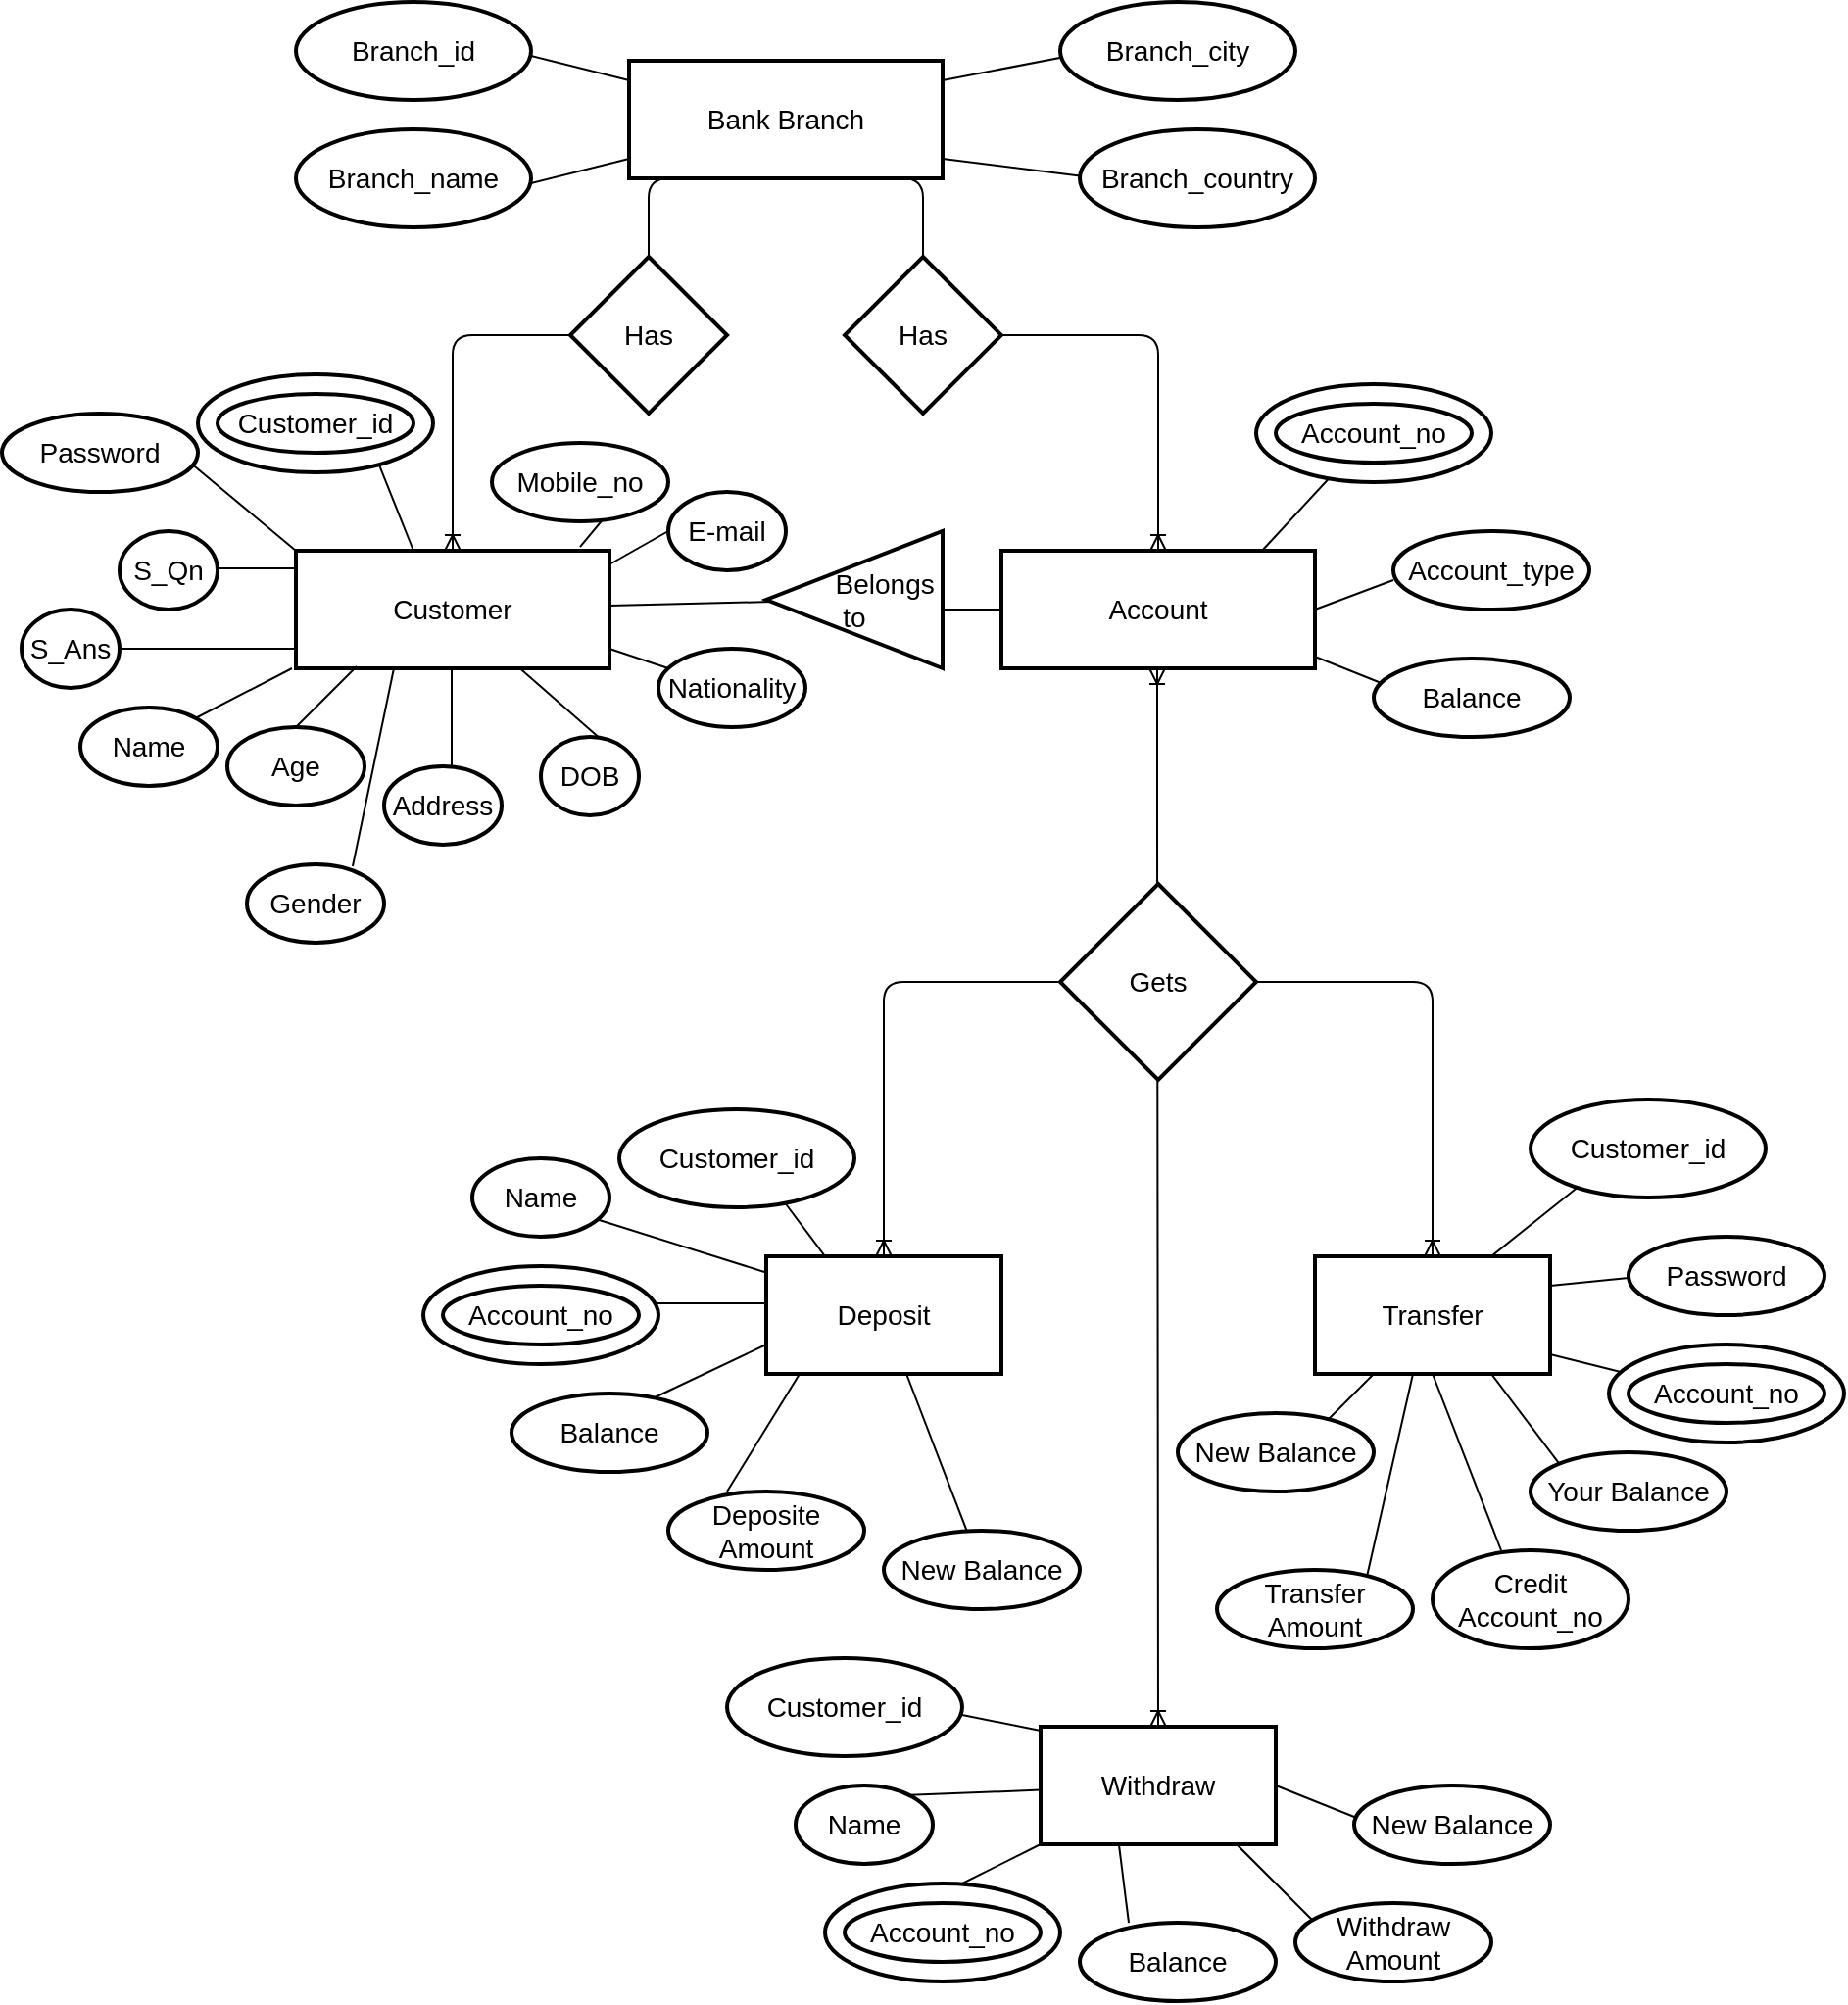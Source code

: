 <mxfile version="10.8.8" type="github"><diagram id="IA8GoRDrB9y9dI-1Jj7k" name="Page-1"><mxGraphModel dx="840" dy="403" grid="1" gridSize="10" guides="1" tooltips="1" connect="1" arrows="1" fold="1" page="1" pageScale="1" pageWidth="850" pageHeight="1100" math="0" shadow="0"><root><mxCell id="0"/><mxCell id="1" parent="0"/><mxCell id="Rx37li-ih4BjZE7hsTsh-1" value="Bank Branch" style="strokeWidth=2;rounded=0;arcSize=10;whiteSpace=wrap;html=1;align=center;fontSize=14;" vertex="1" parent="1"><mxGeometry x="330" y="60" width="160" height="60" as="geometry"/></mxCell><mxCell id="Rx37li-ih4BjZE7hsTsh-2" value="" style="fontSize=12;html=1;endArrow=none;endFill=0;" edge="1" parent="1"><mxGeometry width="100" height="100" relative="1" as="geometry"><mxPoint x="250" y="50" as="sourcePoint"/><mxPoint x="330" y="70" as="targetPoint"/></mxGeometry></mxCell><mxCell id="Rx37li-ih4BjZE7hsTsh-3" value="" style="fontSize=12;html=1;endArrow=ERone;endFill=1;" edge="1" parent="1"><mxGeometry width="100" height="100" relative="1" as="geometry"><mxPoint x="490" y="70" as="sourcePoint"/><mxPoint x="568" y="55" as="targetPoint"/></mxGeometry></mxCell><mxCell id="Rx37li-ih4BjZE7hsTsh-5" value="Branch_id" style="ellipse;whiteSpace=wrap;html=1;strokeWidth=2;fillColor=#ffffff;fontSize=14;" vertex="1" parent="1"><mxGeometry x="160" y="30" width="120" height="50" as="geometry"/></mxCell><mxCell id="Rx37li-ih4BjZE7hsTsh-6" value="Branch_city" style="ellipse;whiteSpace=wrap;html=1;strokeWidth=2;fillColor=#ffffff;fontSize=14;" vertex="1" parent="1"><mxGeometry x="550" y="30" width="120" height="50" as="geometry"/></mxCell><mxCell id="Rx37li-ih4BjZE7hsTsh-10" value="" style="fontSize=12;html=1;endArrow=none;endFill=0;" edge="1" parent="1"><mxGeometry width="100" height="100" relative="1" as="geometry"><mxPoint x="250" y="130" as="sourcePoint"/><mxPoint x="330" y="110" as="targetPoint"/></mxGeometry></mxCell><mxCell id="Rx37li-ih4BjZE7hsTsh-11" value="" style="fontSize=12;html=1;endArrow=ERone;endFill=1;" edge="1" parent="1"><mxGeometry width="100" height="100" relative="1" as="geometry"><mxPoint x="490" y="110" as="sourcePoint"/><mxPoint x="570" y="120" as="targetPoint"/></mxGeometry></mxCell><mxCell id="Rx37li-ih4BjZE7hsTsh-12" value="Branch_name" style="ellipse;whiteSpace=wrap;html=1;strokeWidth=2;fillColor=#ffffff;fontSize=14;" vertex="1" parent="1"><mxGeometry x="160" y="95" width="120" height="50" as="geometry"/></mxCell><mxCell id="Rx37li-ih4BjZE7hsTsh-13" value="Branch_country" style="ellipse;whiteSpace=wrap;html=1;strokeWidth=2;fillColor=#ffffff;fontSize=14;" vertex="1" parent="1"><mxGeometry x="560" y="95" width="120" height="50" as="geometry"/></mxCell><mxCell id="Rx37li-ih4BjZE7hsTsh-15" value="" style="fontSize=12;html=1;endArrow=ERoneToMany;exitX=0.25;exitY=1;exitDx=0;exitDy=0;edgeStyle=orthogonalEdgeStyle;" edge="1" parent="1" source="Rx37li-ih4BjZE7hsTsh-1"><mxGeometry width="100" height="100" relative="1" as="geometry"><mxPoint x="370" y="130" as="sourcePoint"/><mxPoint x="240" y="310" as="targetPoint"/><Array as="points"><mxPoint x="340" y="120"/><mxPoint x="340" y="200"/><mxPoint x="240" y="200"/></Array></mxGeometry></mxCell><mxCell id="Rx37li-ih4BjZE7hsTsh-16" value="Has" style="shape=rhombus;strokeWidth=2;fontSize=17;perimeter=rhombusPerimeter;whiteSpace=wrap;html=1;align=center;fontSize=14;" vertex="1" parent="1"><mxGeometry x="300" y="160" width="80" height="80" as="geometry"/></mxCell><mxCell id="Rx37li-ih4BjZE7hsTsh-28" value="" style="fontSize=12;html=1;endArrow=ERoneToMany;exitX=0.75;exitY=1;exitDx=0;exitDy=0;edgeStyle=orthogonalEdgeStyle;endFill=0;" edge="1" parent="1" source="Rx37li-ih4BjZE7hsTsh-1"><mxGeometry width="100" height="100" relative="1" as="geometry"><mxPoint x="530" y="140" as="sourcePoint"/><mxPoint x="600" y="310" as="targetPoint"/><Array as="points"><mxPoint x="480" y="120"/><mxPoint x="480" y="200"/><mxPoint x="600" y="200"/></Array></mxGeometry></mxCell><mxCell id="Rx37li-ih4BjZE7hsTsh-17" value="Has" style="shape=rhombus;strokeWidth=2;fontSize=17;perimeter=rhombusPerimeter;whiteSpace=wrap;html=1;align=center;fontSize=14;" vertex="1" parent="1"><mxGeometry x="440" y="160" width="80" height="80" as="geometry"/></mxCell><mxCell id="Rx37li-ih4BjZE7hsTsh-88" value="" style="edgeStyle=none;rounded=0;orthogonalLoop=1;jettySize=auto;html=1;endArrow=none;endFill=0;fontSize=14;exitX=0;exitY=0.5;exitDx=0;exitDy=0;" edge="1" parent="1" source="Rx37li-ih4BjZE7hsTsh-29"><mxGeometry relative="1" as="geometry"><mxPoint x="490" y="340" as="targetPoint"/></mxGeometry></mxCell><mxCell id="Rx37li-ih4BjZE7hsTsh-29" value="Account" style="strokeWidth=2;rounded=0;arcSize=10;whiteSpace=wrap;html=1;align=center;fontSize=14;" vertex="1" parent="1"><mxGeometry x="520" y="310" width="160" height="60" as="geometry"/></mxCell><mxCell id="Rx37li-ih4BjZE7hsTsh-32" value="Customer" style="strokeWidth=2;rounded=0;arcSize=10;whiteSpace=wrap;html=1;align=center;fontSize=14;" vertex="1" parent="1"><mxGeometry x="160" y="310" width="160" height="60" as="geometry"/></mxCell><mxCell id="Rx37li-ih4BjZE7hsTsh-35" value="" style="endArrow=none;html=1;fontSize=14;" edge="1" parent="1"><mxGeometry width="50" height="50" relative="1" as="geometry"><mxPoint x="200" y="260" as="sourcePoint"/><mxPoint x="220" y="310" as="targetPoint"/></mxGeometry></mxCell><mxCell id="Rx37li-ih4BjZE7hsTsh-36" value="Customer_id" style="ellipse;shape=doubleEllipse;margin=10;strokeWidth=2;fontSize=14;whiteSpace=wrap;html=1;align=center;rounded=0;fillColor=#ffffff;" vertex="1" parent="1"><mxGeometry x="110" y="220" width="120" height="50" as="geometry"/></mxCell><mxCell id="Rx37li-ih4BjZE7hsTsh-37" value="" style="endArrow=none;html=1;fontSize=14;" edge="1" parent="1"><mxGeometry width="50" height="50" relative="1" as="geometry"><mxPoint x="100" y="260" as="sourcePoint"/><mxPoint x="160" y="310" as="targetPoint"/></mxGeometry></mxCell><mxCell id="Rx37li-ih4BjZE7hsTsh-38" value="Password" style="ellipse;whiteSpace=wrap;html=1;rounded=0;strokeWidth=2;fillColor=#ffffff;fontSize=14;" vertex="1" parent="1"><mxGeometry x="10" y="240" width="100" height="40" as="geometry"/></mxCell><mxCell id="Rx37li-ih4BjZE7hsTsh-39" value="" style="endArrow=none;html=1;fontSize=14;entryX=-0.006;entryY=0.15;entryDx=0;entryDy=0;entryPerimeter=0;" edge="1" parent="1" target="Rx37li-ih4BjZE7hsTsh-32"><mxGeometry width="50" height="50" relative="1" as="geometry"><mxPoint x="120" y="319" as="sourcePoint"/><mxPoint x="150" y="320" as="targetPoint"/></mxGeometry></mxCell><mxCell id="Rx37li-ih4BjZE7hsTsh-41" value="S_Qn" style="ellipse;whiteSpace=wrap;html=1;rounded=0;strokeWidth=2;fillColor=#ffffff;fontSize=14;" vertex="1" parent="1"><mxGeometry x="70" y="300" width="50" height="40" as="geometry"/></mxCell><mxCell id="Rx37li-ih4BjZE7hsTsh-45" value="" style="endArrow=none;html=1;fontSize=14;exitX=1;exitY=0.5;exitDx=0;exitDy=0;" edge="1" parent="1" source="Rx37li-ih4BjZE7hsTsh-46"><mxGeometry width="50" height="50" relative="1" as="geometry"><mxPoint x="120" y="360" as="sourcePoint"/><mxPoint x="160" y="360" as="targetPoint"/></mxGeometry></mxCell><mxCell id="Rx37li-ih4BjZE7hsTsh-46" value="S_Ans" style="ellipse;whiteSpace=wrap;html=1;rounded=0;strokeWidth=2;fillColor=#ffffff;fontSize=14;" vertex="1" parent="1"><mxGeometry x="20" y="340" width="50" height="40" as="geometry"/></mxCell><mxCell id="Rx37li-ih4BjZE7hsTsh-47" value="" style="endArrow=none;html=1;fontSize=14;" edge="1" parent="1"><mxGeometry width="50" height="50" relative="1" as="geometry"><mxPoint x="100" y="400" as="sourcePoint"/><mxPoint x="158" y="370" as="targetPoint"/></mxGeometry></mxCell><mxCell id="Rx37li-ih4BjZE7hsTsh-48" value="Name" style="ellipse;whiteSpace=wrap;html=1;rounded=0;strokeWidth=2;fillColor=#ffffff;fontSize=14;" vertex="1" parent="1"><mxGeometry x="50" y="390" width="70" height="40" as="geometry"/></mxCell><mxCell id="Rx37li-ih4BjZE7hsTsh-49" value="" style="endArrow=none;html=1;fontSize=14;entryX=0.194;entryY=0.983;entryDx=0;entryDy=0;entryPerimeter=0;" edge="1" parent="1" target="Rx37li-ih4BjZE7hsTsh-32"><mxGeometry width="50" height="50" relative="1" as="geometry"><mxPoint x="160" y="400" as="sourcePoint"/><mxPoint x="238" y="360" as="targetPoint"/></mxGeometry></mxCell><mxCell id="Rx37li-ih4BjZE7hsTsh-50" value="Age" style="ellipse;whiteSpace=wrap;html=1;rounded=0;strokeWidth=2;fillColor=#ffffff;fontSize=14;" vertex="1" parent="1"><mxGeometry x="125" y="400" width="70" height="40" as="geometry"/></mxCell><mxCell id="Rx37li-ih4BjZE7hsTsh-51" value="" style="endArrow=none;html=1;fontSize=14;exitX=0.771;exitY=0.025;exitDx=0;exitDy=0;exitPerimeter=0;" edge="1" parent="1" source="Rx37li-ih4BjZE7hsTsh-52"><mxGeometry width="50" height="50" relative="1" as="geometry"><mxPoint x="220" y="410" as="sourcePoint"/><mxPoint x="210" y="370" as="targetPoint"/></mxGeometry></mxCell><mxCell id="Rx37li-ih4BjZE7hsTsh-52" value="Gender" style="ellipse;whiteSpace=wrap;html=1;rounded=0;strokeWidth=2;fillColor=#ffffff;fontSize=14;" vertex="1" parent="1"><mxGeometry x="135" y="470" width="70" height="40" as="geometry"/></mxCell><mxCell id="Rx37li-ih4BjZE7hsTsh-53" value="" style="endArrow=none;html=1;fontSize=14;" edge="1" parent="1" source="Rx37li-ih4BjZE7hsTsh-32"><mxGeometry width="50" height="50" relative="1" as="geometry"><mxPoint x="310" y="370" as="sourcePoint"/><mxPoint x="320" y="410" as="targetPoint"/><Array as="points"/></mxGeometry></mxCell><mxCell id="Rx37li-ih4BjZE7hsTsh-54" value="DOB" style="ellipse;whiteSpace=wrap;html=1;rounded=0;strokeWidth=2;fillColor=#ffffff;fontSize=14;" vertex="1" parent="1"><mxGeometry x="285" y="405" width="50" height="40" as="geometry"/></mxCell><mxCell id="Rx37li-ih4BjZE7hsTsh-55" value="" style="endArrow=none;html=1;fontSize=14;exitX=0.329;exitY=-0.025;exitDx=0;exitDy=0;exitPerimeter=0;" edge="1" parent="1"><mxGeometry width="50" height="50" relative="1" as="geometry"><mxPoint x="320" y="360" as="sourcePoint"/><mxPoint x="350" y="370" as="targetPoint"/><Array as="points"/></mxGeometry></mxCell><mxCell id="Rx37li-ih4BjZE7hsTsh-56" value="Nationality" style="ellipse;whiteSpace=wrap;html=1;rounded=0;strokeWidth=2;fillColor=#ffffff;fontSize=14;" vertex="1" parent="1"><mxGeometry x="345" y="360" width="75" height="40" as="geometry"/></mxCell><mxCell id="Rx37li-ih4BjZE7hsTsh-57" value="" style="endArrow=none;html=1;fontSize=14;" edge="1" parent="1"><mxGeometry width="50" height="50" relative="1" as="geometry"><mxPoint x="320" y="317" as="sourcePoint"/><mxPoint x="350" y="300" as="targetPoint"/><Array as="points"/></mxGeometry></mxCell><mxCell id="Rx37li-ih4BjZE7hsTsh-58" value="E-mail" style="ellipse;whiteSpace=wrap;html=1;rounded=0;strokeWidth=2;fillColor=#ffffff;fontSize=14;" vertex="1" parent="1"><mxGeometry x="350" y="280" width="60" height="40" as="geometry"/></mxCell><mxCell id="Rx37li-ih4BjZE7hsTsh-59" value="" style="endArrow=none;html=1;fontSize=14;exitX=0.906;exitY=-0.033;exitDx=0;exitDy=0;exitPerimeter=0;" edge="1" parent="1" source="Rx37li-ih4BjZE7hsTsh-32"><mxGeometry width="50" height="50" relative="1" as="geometry"><mxPoint x="310" y="290" as="sourcePoint"/><mxPoint x="320" y="290" as="targetPoint"/><Array as="points"/></mxGeometry></mxCell><mxCell id="Rx37li-ih4BjZE7hsTsh-60" value="Mobile_no" style="ellipse;whiteSpace=wrap;html=1;rounded=0;strokeWidth=2;fillColor=#ffffff;fontSize=14;" vertex="1" parent="1"><mxGeometry x="260" y="255" width="90" height="40" as="geometry"/></mxCell><mxCell id="Rx37li-ih4BjZE7hsTsh-61" value="" style="endArrow=none;html=1;fontSize=14;" edge="1" parent="1"><mxGeometry width="50" height="50" relative="1" as="geometry"><mxPoint x="239.5" y="420" as="sourcePoint"/><mxPoint x="239.5" y="370" as="targetPoint"/></mxGeometry></mxCell><mxCell id="Rx37li-ih4BjZE7hsTsh-62" value="Address" style="ellipse;whiteSpace=wrap;html=1;rounded=0;strokeWidth=2;fillColor=#ffffff;fontSize=14;" vertex="1" parent="1"><mxGeometry x="205" y="420" width="60" height="40" as="geometry"/></mxCell><mxCell id="Rx37li-ih4BjZE7hsTsh-64" value="" style="endArrow=none;html=1;fontSize=14;" edge="1" parent="1"><mxGeometry width="50" height="50" relative="1" as="geometry"><mxPoint x="653" y="310" as="sourcePoint"/><mxPoint x="690" y="270" as="targetPoint"/><Array as="points"/></mxGeometry></mxCell><mxCell id="Rx37li-ih4BjZE7hsTsh-68" value="Account_no" style="ellipse;shape=doubleEllipse;margin=10;strokeWidth=2;fontSize=14;whiteSpace=wrap;html=1;align=center;rounded=0;fillColor=#ffffff;" vertex="1" parent="1"><mxGeometry x="650" y="225" width="120" height="50" as="geometry"/></mxCell><mxCell id="Rx37li-ih4BjZE7hsTsh-69" value="" style="endArrow=none;html=1;fontSize=14;exitX=1;exitY=0.5;exitDx=0;exitDy=0;" edge="1" parent="1" source="Rx37li-ih4BjZE7hsTsh-29"><mxGeometry width="50" height="50" relative="1" as="geometry"><mxPoint x="700" y="330" as="sourcePoint"/><mxPoint x="720" y="325" as="targetPoint"/><Array as="points"/></mxGeometry></mxCell><mxCell id="Rx37li-ih4BjZE7hsTsh-70" value="Account_type" style="ellipse;whiteSpace=wrap;html=1;rounded=0;strokeWidth=2;fillColor=#ffffff;fontSize=14;" vertex="1" parent="1"><mxGeometry x="720" y="300" width="100" height="40" as="geometry"/></mxCell><mxCell id="Rx37li-ih4BjZE7hsTsh-71" value="" style="endArrow=none;html=1;fontSize=14;" edge="1" parent="1"><mxGeometry width="50" height="50" relative="1" as="geometry"><mxPoint x="680" y="364" as="sourcePoint"/><mxPoint x="720" y="380" as="targetPoint"/></mxGeometry></mxCell><mxCell id="Rx37li-ih4BjZE7hsTsh-72" value="Balance" style="ellipse;whiteSpace=wrap;html=1;rounded=0;strokeWidth=2;fillColor=#ffffff;fontSize=14;" vertex="1" parent="1"><mxGeometry x="710" y="365" width="100" height="40" as="geometry"/></mxCell><mxCell id="Rx37li-ih4BjZE7hsTsh-73" value="" style="fontSize=12;html=1;endArrow=ERoneToMany;startArrow=ERoneToMany;exitX=0.5;exitY=0;exitDx=0;exitDy=0;" edge="1" parent="1" source="Rx37li-ih4BjZE7hsTsh-103"><mxGeometry width="100" height="100" relative="1" as="geometry"><mxPoint x="599.5" y="670" as="sourcePoint"/><mxPoint x="599.5" y="370" as="targetPoint"/><Array as="points"><mxPoint x="599.5" y="450"/></Array></mxGeometry></mxCell><mxCell id="Rx37li-ih4BjZE7hsTsh-74" value="Gets" style="shape=rhombus;strokeWidth=2;fontSize=17;perimeter=rhombusPerimeter;whiteSpace=wrap;html=1;align=center;fontSize=14;rounded=0;fillColor=#ffffff;" vertex="1" parent="1"><mxGeometry x="550" y="480" width="100" height="100" as="geometry"/></mxCell><mxCell id="Rx37li-ih4BjZE7hsTsh-77" value="" style="edgeStyle=orthogonalEdgeStyle;fontSize=12;html=1;endArrow=ERoneToMany;exitX=0;exitY=0.5;exitDx=0;exitDy=0;" edge="1" parent="1" source="Rx37li-ih4BjZE7hsTsh-74"><mxGeometry width="100" height="100" relative="1" as="geometry"><mxPoint x="545" y="530" as="sourcePoint"/><mxPoint x="460" y="670" as="targetPoint"/><Array as="points"><mxPoint x="460" y="530"/><mxPoint x="460" y="670"/></Array></mxGeometry></mxCell><mxCell id="Rx37li-ih4BjZE7hsTsh-78" value="" style="edgeStyle=orthogonalEdgeStyle;fontSize=12;html=1;endArrow=ERoneToMany;exitX=1;exitY=0.5;exitDx=0;exitDy=0;" edge="1" parent="1" source="Rx37li-ih4BjZE7hsTsh-74"><mxGeometry width="100" height="100" relative="1" as="geometry"><mxPoint x="700" y="540" as="sourcePoint"/><mxPoint x="740" y="670" as="targetPoint"/><Array as="points"><mxPoint x="740" y="530"/></Array></mxGeometry></mxCell><mxCell id="Rx37li-ih4BjZE7hsTsh-102" value="" style="edgeStyle=none;rounded=0;orthogonalLoop=1;jettySize=auto;html=1;endArrow=none;endFill=0;fontSize=14;" edge="1" parent="1" source="Rx37li-ih4BjZE7hsTsh-79" target="Rx37li-ih4BjZE7hsTsh-101"><mxGeometry relative="1" as="geometry"/></mxCell><mxCell id="Rx37li-ih4BjZE7hsTsh-79" value="Deposit" style="strokeWidth=2;rounded=0;arcSize=10;whiteSpace=wrap;html=1;align=center;fontSize=14;" vertex="1" parent="1"><mxGeometry x="400" y="670" width="120" height="60" as="geometry"/></mxCell><mxCell id="Rx37li-ih4BjZE7hsTsh-89" value="" style="edgeStyle=none;rounded=0;orthogonalLoop=1;jettySize=auto;html=1;endArrow=none;endFill=0;fontSize=14;" edge="1" parent="1" source="Rx37li-ih4BjZE7hsTsh-81"><mxGeometry relative="1" as="geometry"><mxPoint x="320" y="338" as="targetPoint"/></mxGeometry></mxCell><mxCell id="Rx37li-ih4BjZE7hsTsh-81" value="&amp;nbsp; &amp;nbsp; &amp;nbsp; &amp;nbsp; Belongs to" style="triangle;whiteSpace=wrap;html=1;rounded=0;strokeWidth=2;fillColor=#ffffff;fontSize=14;direction=west;" vertex="1" parent="1"><mxGeometry x="400" y="300" width="90" height="70" as="geometry"/></mxCell><mxCell id="Rx37li-ih4BjZE7hsTsh-90" value="" style="endArrow=none;html=1;fontSize=14;entryX=0.25;entryY=0;entryDx=0;entryDy=0;" edge="1" parent="1" target="Rx37li-ih4BjZE7hsTsh-79"><mxGeometry width="50" height="50" relative="1" as="geometry"><mxPoint x="400" y="630" as="sourcePoint"/><mxPoint x="430" y="690" as="targetPoint"/></mxGeometry></mxCell><mxCell id="Rx37li-ih4BjZE7hsTsh-91" value="Customer_id" style="ellipse;margin=10;strokeWidth=2;fontSize=14;whiteSpace=wrap;html=1;align=center;rounded=0;fillColor=#ffffff;" vertex="1" parent="1"><mxGeometry x="325" y="595" width="120" height="50" as="geometry"/></mxCell><mxCell id="Rx37li-ih4BjZE7hsTsh-92" value="" style="endArrow=none;html=1;fontSize=14;entryX=-0.008;entryY=0.133;entryDx=0;entryDy=0;entryPerimeter=0;" edge="1" parent="1" target="Rx37li-ih4BjZE7hsTsh-79"><mxGeometry width="50" height="50" relative="1" as="geometry"><mxPoint x="310" y="650" as="sourcePoint"/><mxPoint x="390" y="680" as="targetPoint"/></mxGeometry></mxCell><mxCell id="Rx37li-ih4BjZE7hsTsh-93" value="Name" style="ellipse;whiteSpace=wrap;html=1;rounded=0;strokeWidth=2;fillColor=#ffffff;fontSize=14;" vertex="1" parent="1"><mxGeometry x="250" y="620" width="70" height="40" as="geometry"/></mxCell><mxCell id="Rx37li-ih4BjZE7hsTsh-94" value="" style="endArrow=none;html=1;fontSize=14;" edge="1" parent="1"><mxGeometry width="50" height="50" relative="1" as="geometry"><mxPoint x="340" y="694" as="sourcePoint"/><mxPoint x="400" y="694" as="targetPoint"/></mxGeometry></mxCell><mxCell id="Rx37li-ih4BjZE7hsTsh-95" value="Account_no" style="ellipse;shape=doubleEllipse;margin=10;strokeWidth=2;fontSize=14;whiteSpace=wrap;html=1;align=center;rounded=0;fillColor=#ffffff;" vertex="1" parent="1"><mxGeometry x="225" y="675" width="120" height="50" as="geometry"/></mxCell><mxCell id="Rx37li-ih4BjZE7hsTsh-96" value="" style="endArrow=none;html=1;fontSize=14;exitX=0;exitY=0.75;exitDx=0;exitDy=0;entryX=0.71;entryY=0.075;entryDx=0;entryDy=0;entryPerimeter=0;" edge="1" parent="1" source="Rx37li-ih4BjZE7hsTsh-79" target="Rx37li-ih4BjZE7hsTsh-97"><mxGeometry width="50" height="50" relative="1" as="geometry"><mxPoint x="380" y="750" as="sourcePoint"/><mxPoint x="350" y="740" as="targetPoint"/></mxGeometry></mxCell><mxCell id="Rx37li-ih4BjZE7hsTsh-97" value="Balance" style="ellipse;whiteSpace=wrap;html=1;rounded=0;strokeWidth=2;fillColor=#ffffff;fontSize=14;" vertex="1" parent="1"><mxGeometry x="270" y="740" width="100" height="40" as="geometry"/></mxCell><mxCell id="Rx37li-ih4BjZE7hsTsh-98" value="" style="endArrow=none;html=1;fontSize=14;exitX=0.142;exitY=1;exitDx=0;exitDy=0;exitPerimeter=0;" edge="1" parent="1" source="Rx37li-ih4BjZE7hsTsh-79"><mxGeometry width="50" height="50" relative="1" as="geometry"><mxPoint x="420" y="750" as="sourcePoint"/><mxPoint x="380" y="790" as="targetPoint"/></mxGeometry></mxCell><mxCell id="Rx37li-ih4BjZE7hsTsh-99" value="Deposite Amount" style="ellipse;whiteSpace=wrap;html=1;rounded=0;strokeWidth=2;fillColor=#ffffff;fontSize=14;" vertex="1" parent="1"><mxGeometry x="350" y="790" width="100" height="40" as="geometry"/></mxCell><mxCell id="Rx37li-ih4BjZE7hsTsh-101" value="New Balance" style="ellipse;whiteSpace=wrap;html=1;rounded=0;strokeWidth=2;fillColor=#ffffff;fontSize=14;" vertex="1" parent="1"><mxGeometry x="460" y="810" width="100" height="40" as="geometry"/></mxCell><mxCell id="Rx37li-ih4BjZE7hsTsh-107" value="" style="edgeStyle=none;rounded=0;orthogonalLoop=1;jettySize=auto;html=1;endArrow=none;endFill=0;fontSize=14;" edge="1" parent="1" source="Rx37li-ih4BjZE7hsTsh-103"><mxGeometry relative="1" as="geometry"><mxPoint x="470" y="945" as="targetPoint"/></mxGeometry></mxCell><mxCell id="Rx37li-ih4BjZE7hsTsh-103" value="Withdraw" style="strokeWidth=2;rounded=0;arcSize=10;whiteSpace=wrap;html=1;align=center;fontSize=14;" vertex="1" parent="1"><mxGeometry x="540" y="910" width="120" height="60" as="geometry"/></mxCell><mxCell id="Rx37li-ih4BjZE7hsTsh-104" value="" style="endArrow=none;html=1;fontSize=14;" edge="1" parent="1"><mxGeometry width="50" height="50" relative="1" as="geometry"><mxPoint x="480" y="900" as="sourcePoint"/><mxPoint x="540" y="912" as="targetPoint"/></mxGeometry></mxCell><mxCell id="Rx37li-ih4BjZE7hsTsh-105" value="Customer_id" style="ellipse;margin=10;strokeWidth=2;fontSize=14;whiteSpace=wrap;html=1;align=center;rounded=0;fillColor=#ffffff;" vertex="1" parent="1"><mxGeometry x="380" y="875" width="120" height="50" as="geometry"/></mxCell><mxCell id="Rx37li-ih4BjZE7hsTsh-108" value="Name" style="ellipse;whiteSpace=wrap;html=1;rounded=0;strokeWidth=2;fillColor=#ffffff;fontSize=14;" vertex="1" parent="1"><mxGeometry x="415" y="940" width="70" height="40" as="geometry"/></mxCell><mxCell id="Rx37li-ih4BjZE7hsTsh-109" value="" style="endArrow=none;html=1;fontSize=14;" edge="1" parent="1"><mxGeometry width="50" height="50" relative="1" as="geometry"><mxPoint x="540" y="970" as="sourcePoint"/><mxPoint x="500" y="990" as="targetPoint"/></mxGeometry></mxCell><mxCell id="Rx37li-ih4BjZE7hsTsh-110" value="Account_no" style="ellipse;shape=doubleEllipse;margin=10;strokeWidth=2;fontSize=14;whiteSpace=wrap;html=1;align=center;rounded=0;fillColor=#ffffff;" vertex="1" parent="1"><mxGeometry x="430" y="990" width="120" height="50" as="geometry"/></mxCell><mxCell id="Rx37li-ih4BjZE7hsTsh-111" value="" style="endArrow=none;html=1;fontSize=14;exitX=0.333;exitY=1;exitDx=0;exitDy=0;exitPerimeter=0;" edge="1" parent="1" source="Rx37li-ih4BjZE7hsTsh-103"><mxGeometry width="50" height="50" relative="1" as="geometry"><mxPoint x="570" y="990" as="sourcePoint"/><mxPoint x="585" y="1010" as="targetPoint"/></mxGeometry></mxCell><mxCell id="Rx37li-ih4BjZE7hsTsh-112" value="Balance" style="ellipse;whiteSpace=wrap;html=1;rounded=0;strokeWidth=2;fillColor=#ffffff;fontSize=14;" vertex="1" parent="1"><mxGeometry x="560" y="1010" width="100" height="40" as="geometry"/></mxCell><mxCell id="Rx37li-ih4BjZE7hsTsh-113" value="" style="endArrow=none;html=1;fontSize=14;" edge="1" parent="1"><mxGeometry width="50" height="50" relative="1" as="geometry"><mxPoint x="640" y="970" as="sourcePoint"/><mxPoint x="680" y="1010" as="targetPoint"/></mxGeometry></mxCell><mxCell id="Rx37li-ih4BjZE7hsTsh-114" value="Withdraw Amount" style="ellipse;whiteSpace=wrap;html=1;rounded=0;strokeWidth=2;fillColor=#ffffff;fontSize=14;" vertex="1" parent="1"><mxGeometry x="670" y="1000" width="100" height="40" as="geometry"/></mxCell><mxCell id="Rx37li-ih4BjZE7hsTsh-115" value="" style="endArrow=none;html=1;fontSize=14;exitX=1;exitY=0.5;exitDx=0;exitDy=0;" edge="1" parent="1" source="Rx37li-ih4BjZE7hsTsh-103"><mxGeometry width="50" height="50" relative="1" as="geometry"><mxPoint x="680" y="940" as="sourcePoint"/><mxPoint x="710" y="960" as="targetPoint"/></mxGeometry></mxCell><mxCell id="Rx37li-ih4BjZE7hsTsh-116" value="New Balance" style="ellipse;whiteSpace=wrap;html=1;rounded=0;strokeWidth=2;fillColor=#ffffff;fontSize=14;" vertex="1" parent="1"><mxGeometry x="700" y="940" width="100" height="40" as="geometry"/></mxCell><mxCell id="Rx37li-ih4BjZE7hsTsh-119" value="" style="edgeStyle=none;rounded=0;orthogonalLoop=1;jettySize=auto;html=1;endArrow=none;endFill=0;fontSize=14;entryX=0;entryY=0;entryDx=0;entryDy=0;" edge="1" parent="1" target="Rx37li-ih4BjZE7hsTsh-126"><mxGeometry relative="1" as="geometry"><mxPoint x="770" y="730" as="sourcePoint"/><mxPoint x="800" y="770" as="targetPoint"/></mxGeometry></mxCell><mxCell id="Rx37li-ih4BjZE7hsTsh-117" value="Transfer" style="strokeWidth=2;rounded=0;arcSize=10;whiteSpace=wrap;html=1;align=center;fontSize=14;" vertex="1" parent="1"><mxGeometry x="680" y="670" width="120" height="60" as="geometry"/></mxCell><mxCell id="Rx37li-ih4BjZE7hsTsh-120" value="" style="endArrow=none;html=1;fontSize=14;" edge="1" parent="1"><mxGeometry width="50" height="50" relative="1" as="geometry"><mxPoint x="820" y="630" as="sourcePoint"/><mxPoint x="770" y="670" as="targetPoint"/></mxGeometry></mxCell><mxCell id="Rx37li-ih4BjZE7hsTsh-121" value="Customer_id" style="ellipse;margin=10;strokeWidth=2;fontSize=14;whiteSpace=wrap;html=1;align=center;rounded=0;fillColor=#ffffff;" vertex="1" parent="1"><mxGeometry x="790" y="590" width="120" height="50" as="geometry"/></mxCell><mxCell id="Rx37li-ih4BjZE7hsTsh-122" value="" style="endArrow=none;html=1;fontSize=14;entryX=1;entryY=0.25;entryDx=0;entryDy=0;" edge="1" parent="1" target="Rx37li-ih4BjZE7hsTsh-117"><mxGeometry width="50" height="50" relative="1" as="geometry"><mxPoint x="850" y="680" as="sourcePoint"/><mxPoint x="770" y="730" as="targetPoint"/></mxGeometry></mxCell><mxCell id="Rx37li-ih4BjZE7hsTsh-123" value="Password" style="ellipse;whiteSpace=wrap;html=1;rounded=0;strokeWidth=2;fillColor=#ffffff;fontSize=14;" vertex="1" parent="1"><mxGeometry x="840" y="660" width="100" height="40" as="geometry"/></mxCell><mxCell id="Rx37li-ih4BjZE7hsTsh-124" value="" style="endArrow=none;html=1;fontSize=14;" edge="1" parent="1"><mxGeometry width="50" height="50" relative="1" as="geometry"><mxPoint x="800" y="720" as="sourcePoint"/><mxPoint x="840" y="730" as="targetPoint"/></mxGeometry></mxCell><mxCell id="Rx37li-ih4BjZE7hsTsh-125" value="Account_no" style="ellipse;shape=doubleEllipse;margin=10;strokeWidth=2;fontSize=14;whiteSpace=wrap;html=1;align=center;rounded=0;fillColor=#ffffff;" vertex="1" parent="1"><mxGeometry x="830" y="715" width="120" height="50" as="geometry"/></mxCell><mxCell id="Rx37li-ih4BjZE7hsTsh-126" value="Your Balance" style="ellipse;whiteSpace=wrap;html=1;rounded=0;strokeWidth=2;fillColor=#ffffff;fontSize=14;" vertex="1" parent="1"><mxGeometry x="790" y="770" width="100" height="40" as="geometry"/></mxCell><mxCell id="Rx37li-ih4BjZE7hsTsh-128" value="" style="edgeStyle=none;rounded=0;orthogonalLoop=1;jettySize=auto;html=1;endArrow=none;endFill=0;fontSize=14;exitX=0.5;exitY=1;exitDx=0;exitDy=0;" edge="1" parent="1" source="Rx37li-ih4BjZE7hsTsh-117"><mxGeometry relative="1" as="geometry"><mxPoint x="750" y="750" as="sourcePoint"/><mxPoint x="775" y="820" as="targetPoint"/></mxGeometry></mxCell><mxCell id="Rx37li-ih4BjZE7hsTsh-129" value="Credit Account_no" style="ellipse;whiteSpace=wrap;html=1;rounded=0;strokeWidth=2;fillColor=#ffffff;fontSize=14;" vertex="1" parent="1"><mxGeometry x="740" y="820" width="100" height="50" as="geometry"/></mxCell><mxCell id="Rx37li-ih4BjZE7hsTsh-130" value="" style="edgeStyle=none;rounded=0;orthogonalLoop=1;jettySize=auto;html=1;endArrow=none;endFill=0;fontSize=14;" edge="1" parent="1"><mxGeometry relative="1" as="geometry"><mxPoint x="730" y="730" as="sourcePoint"/><mxPoint x="705" y="840" as="targetPoint"/></mxGeometry></mxCell><mxCell id="Rx37li-ih4BjZE7hsTsh-131" value="Transfer Amount" style="ellipse;whiteSpace=wrap;html=1;rounded=0;strokeWidth=2;fillColor=#ffffff;fontSize=14;" vertex="1" parent="1"><mxGeometry x="630" y="830" width="100" height="40" as="geometry"/></mxCell><mxCell id="Rx37li-ih4BjZE7hsTsh-132" value="" style="edgeStyle=none;rounded=0;orthogonalLoop=1;jettySize=auto;html=1;endArrow=none;endFill=0;fontSize=14;" edge="1" parent="1"><mxGeometry relative="1" as="geometry"><mxPoint x="710" y="730" as="sourcePoint"/><mxPoint x="680" y="760" as="targetPoint"/></mxGeometry></mxCell><mxCell id="Rx37li-ih4BjZE7hsTsh-133" value="New Balance" style="ellipse;whiteSpace=wrap;html=1;rounded=0;strokeWidth=2;fillColor=#ffffff;fontSize=14;" vertex="1" parent="1"><mxGeometry x="610" y="750" width="100" height="40" as="geometry"/></mxCell></root></mxGraphModel></diagram></mxfile>